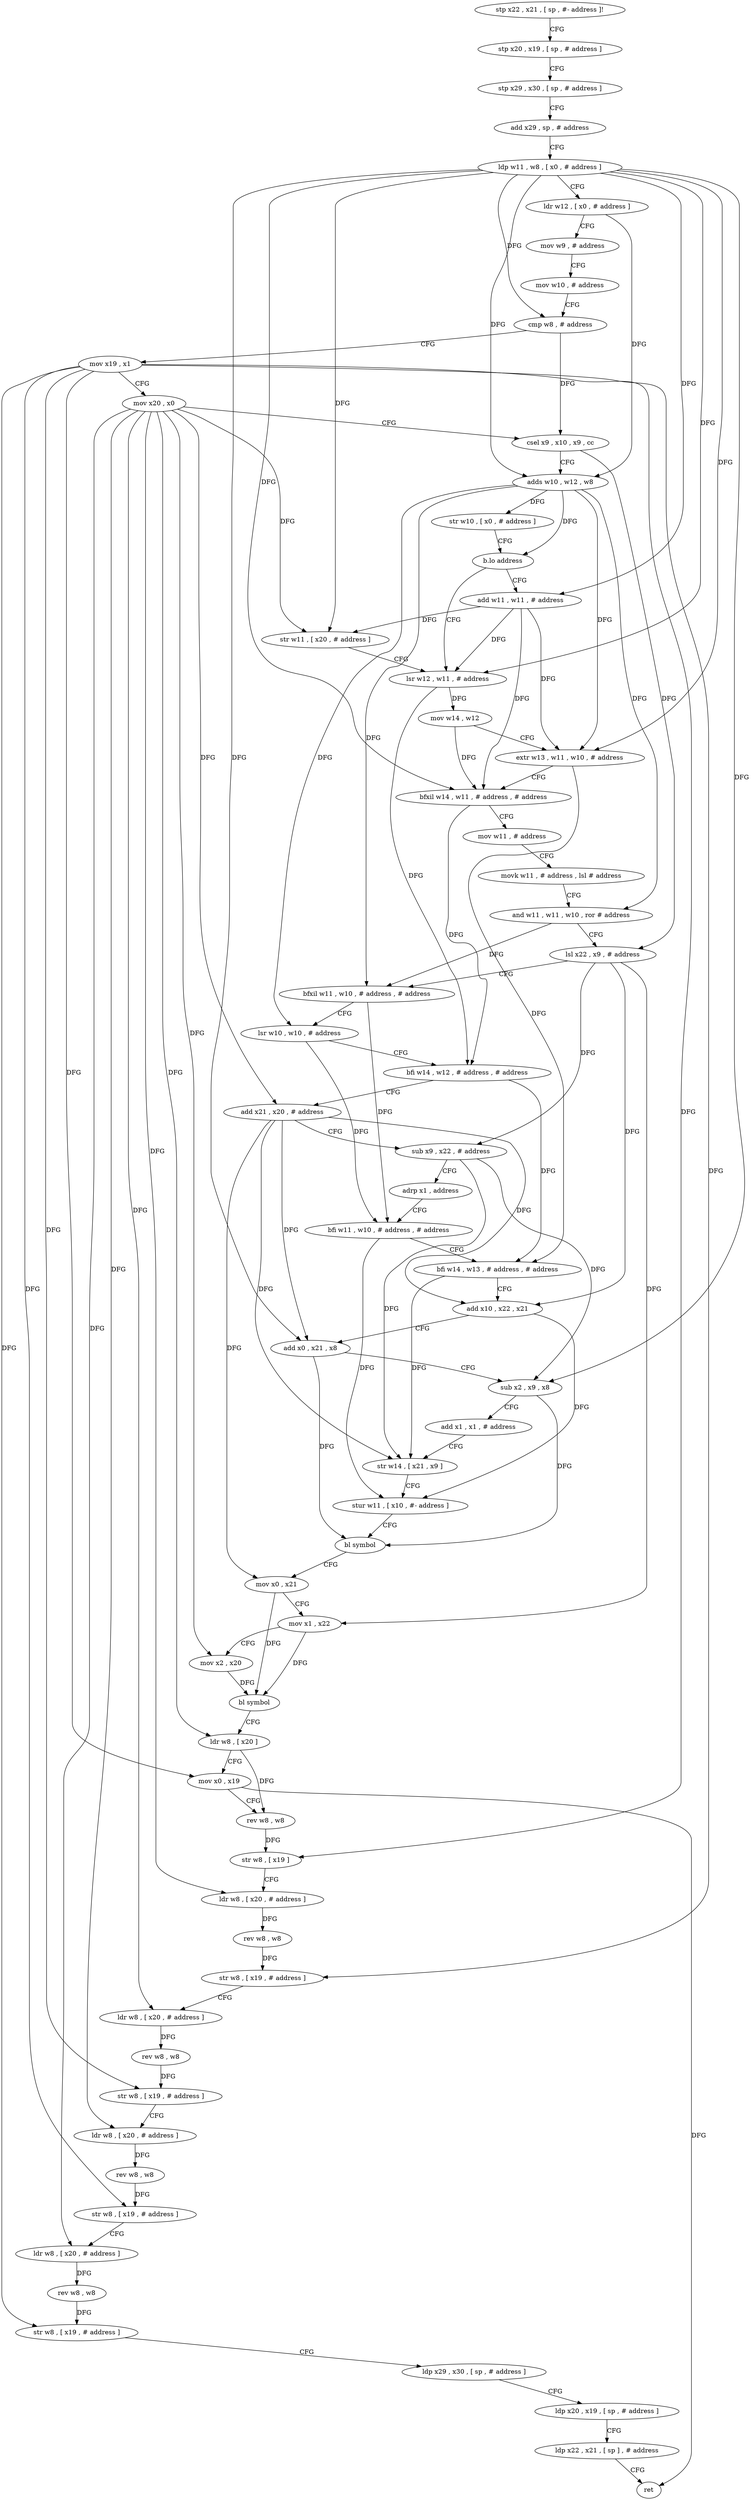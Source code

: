 digraph "func" {
"4224416" [label = "stp x22 , x21 , [ sp , #- address ]!" ]
"4224420" [label = "stp x20 , x19 , [ sp , # address ]" ]
"4224424" [label = "stp x29 , x30 , [ sp , # address ]" ]
"4224428" [label = "add x29 , sp , # address" ]
"4224432" [label = "ldp w11 , w8 , [ x0 , # address ]" ]
"4224436" [label = "ldr w12 , [ x0 , # address ]" ]
"4224440" [label = "mov w9 , # address" ]
"4224444" [label = "mov w10 , # address" ]
"4224448" [label = "cmp w8 , # address" ]
"4224452" [label = "mov x19 , x1" ]
"4224456" [label = "mov x20 , x0" ]
"4224460" [label = "csel x9 , x10 , x9 , cc" ]
"4224464" [label = "adds w10 , w12 , w8" ]
"4224468" [label = "str w10 , [ x0 , # address ]" ]
"4224472" [label = "b.lo address" ]
"4224484" [label = "lsr w12 , w11 , # address" ]
"4224476" [label = "add w11 , w11 , # address" ]
"4224488" [label = "mov w14 , w12" ]
"4224492" [label = "extr w13 , w11 , w10 , # address" ]
"4224496" [label = "bfxil w14 , w11 , # address , # address" ]
"4224500" [label = "mov w11 , # address" ]
"4224504" [label = "movk w11 , # address , lsl # address" ]
"4224508" [label = "and w11 , w11 , w10 , ror # address" ]
"4224512" [label = "lsl x22 , x9 , # address" ]
"4224516" [label = "bfxil w11 , w10 , # address , # address" ]
"4224520" [label = "lsr w10 , w10 , # address" ]
"4224524" [label = "bfi w14 , w12 , # address , # address" ]
"4224528" [label = "add x21 , x20 , # address" ]
"4224532" [label = "sub x9 , x22 , # address" ]
"4224536" [label = "adrp x1 , address" ]
"4224540" [label = "bfi w11 , w10 , # address , # address" ]
"4224544" [label = "bfi w14 , w13 , # address , # address" ]
"4224548" [label = "add x10 , x22 , x21" ]
"4224552" [label = "add x0 , x21 , x8" ]
"4224556" [label = "sub x2 , x9 , x8" ]
"4224560" [label = "add x1 , x1 , # address" ]
"4224564" [label = "str w14 , [ x21 , x9 ]" ]
"4224568" [label = "stur w11 , [ x10 , #- address ]" ]
"4224572" [label = "bl symbol" ]
"4224576" [label = "mov x0 , x21" ]
"4224580" [label = "mov x1 , x22" ]
"4224584" [label = "mov x2 , x20" ]
"4224588" [label = "bl symbol" ]
"4224592" [label = "ldr w8 , [ x20 ]" ]
"4224596" [label = "mov x0 , x19" ]
"4224600" [label = "rev w8 , w8" ]
"4224604" [label = "str w8 , [ x19 ]" ]
"4224608" [label = "ldr w8 , [ x20 , # address ]" ]
"4224612" [label = "rev w8 , w8" ]
"4224616" [label = "str w8 , [ x19 , # address ]" ]
"4224620" [label = "ldr w8 , [ x20 , # address ]" ]
"4224624" [label = "rev w8 , w8" ]
"4224628" [label = "str w8 , [ x19 , # address ]" ]
"4224632" [label = "ldr w8 , [ x20 , # address ]" ]
"4224636" [label = "rev w8 , w8" ]
"4224640" [label = "str w8 , [ x19 , # address ]" ]
"4224644" [label = "ldr w8 , [ x20 , # address ]" ]
"4224648" [label = "rev w8 , w8" ]
"4224652" [label = "str w8 , [ x19 , # address ]" ]
"4224656" [label = "ldp x29 , x30 , [ sp , # address ]" ]
"4224660" [label = "ldp x20 , x19 , [ sp , # address ]" ]
"4224664" [label = "ldp x22 , x21 , [ sp ] , # address" ]
"4224668" [label = "ret" ]
"4224480" [label = "str w11 , [ x20 , # address ]" ]
"4224416" -> "4224420" [ label = "CFG" ]
"4224420" -> "4224424" [ label = "CFG" ]
"4224424" -> "4224428" [ label = "CFG" ]
"4224428" -> "4224432" [ label = "CFG" ]
"4224432" -> "4224436" [ label = "CFG" ]
"4224432" -> "4224484" [ label = "DFG" ]
"4224432" -> "4224492" [ label = "DFG" ]
"4224432" -> "4224496" [ label = "DFG" ]
"4224432" -> "4224476" [ label = "DFG" ]
"4224432" -> "4224480" [ label = "DFG" ]
"4224432" -> "4224448" [ label = "DFG" ]
"4224432" -> "4224464" [ label = "DFG" ]
"4224432" -> "4224552" [ label = "DFG" ]
"4224432" -> "4224556" [ label = "DFG" ]
"4224436" -> "4224440" [ label = "CFG" ]
"4224436" -> "4224464" [ label = "DFG" ]
"4224440" -> "4224444" [ label = "CFG" ]
"4224444" -> "4224448" [ label = "CFG" ]
"4224448" -> "4224452" [ label = "CFG" ]
"4224448" -> "4224460" [ label = "DFG" ]
"4224452" -> "4224456" [ label = "CFG" ]
"4224452" -> "4224596" [ label = "DFG" ]
"4224452" -> "4224604" [ label = "DFG" ]
"4224452" -> "4224616" [ label = "DFG" ]
"4224452" -> "4224628" [ label = "DFG" ]
"4224452" -> "4224640" [ label = "DFG" ]
"4224452" -> "4224652" [ label = "DFG" ]
"4224456" -> "4224460" [ label = "CFG" ]
"4224456" -> "4224528" [ label = "DFG" ]
"4224456" -> "4224584" [ label = "DFG" ]
"4224456" -> "4224592" [ label = "DFG" ]
"4224456" -> "4224608" [ label = "DFG" ]
"4224456" -> "4224620" [ label = "DFG" ]
"4224456" -> "4224632" [ label = "DFG" ]
"4224456" -> "4224644" [ label = "DFG" ]
"4224456" -> "4224480" [ label = "DFG" ]
"4224460" -> "4224464" [ label = "CFG" ]
"4224460" -> "4224512" [ label = "DFG" ]
"4224464" -> "4224468" [ label = "DFG" ]
"4224464" -> "4224492" [ label = "DFG" ]
"4224464" -> "4224508" [ label = "DFG" ]
"4224464" -> "4224516" [ label = "DFG" ]
"4224464" -> "4224520" [ label = "DFG" ]
"4224464" -> "4224472" [ label = "DFG" ]
"4224468" -> "4224472" [ label = "CFG" ]
"4224472" -> "4224484" [ label = "CFG" ]
"4224472" -> "4224476" [ label = "CFG" ]
"4224484" -> "4224488" [ label = "DFG" ]
"4224484" -> "4224524" [ label = "DFG" ]
"4224476" -> "4224480" [ label = "DFG" ]
"4224476" -> "4224484" [ label = "DFG" ]
"4224476" -> "4224496" [ label = "DFG" ]
"4224476" -> "4224492" [ label = "DFG" ]
"4224488" -> "4224492" [ label = "CFG" ]
"4224488" -> "4224496" [ label = "DFG" ]
"4224492" -> "4224496" [ label = "CFG" ]
"4224492" -> "4224544" [ label = "DFG" ]
"4224496" -> "4224500" [ label = "CFG" ]
"4224496" -> "4224524" [ label = "DFG" ]
"4224500" -> "4224504" [ label = "CFG" ]
"4224504" -> "4224508" [ label = "CFG" ]
"4224508" -> "4224512" [ label = "CFG" ]
"4224508" -> "4224516" [ label = "DFG" ]
"4224512" -> "4224516" [ label = "CFG" ]
"4224512" -> "4224532" [ label = "DFG" ]
"4224512" -> "4224548" [ label = "DFG" ]
"4224512" -> "4224580" [ label = "DFG" ]
"4224516" -> "4224520" [ label = "CFG" ]
"4224516" -> "4224540" [ label = "DFG" ]
"4224520" -> "4224524" [ label = "CFG" ]
"4224520" -> "4224540" [ label = "DFG" ]
"4224524" -> "4224528" [ label = "CFG" ]
"4224524" -> "4224544" [ label = "DFG" ]
"4224528" -> "4224532" [ label = "CFG" ]
"4224528" -> "4224548" [ label = "DFG" ]
"4224528" -> "4224552" [ label = "DFG" ]
"4224528" -> "4224564" [ label = "DFG" ]
"4224528" -> "4224576" [ label = "DFG" ]
"4224532" -> "4224536" [ label = "CFG" ]
"4224532" -> "4224556" [ label = "DFG" ]
"4224532" -> "4224564" [ label = "DFG" ]
"4224536" -> "4224540" [ label = "CFG" ]
"4224540" -> "4224544" [ label = "CFG" ]
"4224540" -> "4224568" [ label = "DFG" ]
"4224544" -> "4224548" [ label = "CFG" ]
"4224544" -> "4224564" [ label = "DFG" ]
"4224548" -> "4224552" [ label = "CFG" ]
"4224548" -> "4224568" [ label = "DFG" ]
"4224552" -> "4224556" [ label = "CFG" ]
"4224552" -> "4224572" [ label = "DFG" ]
"4224556" -> "4224560" [ label = "CFG" ]
"4224556" -> "4224572" [ label = "DFG" ]
"4224560" -> "4224564" [ label = "CFG" ]
"4224564" -> "4224568" [ label = "CFG" ]
"4224568" -> "4224572" [ label = "CFG" ]
"4224572" -> "4224576" [ label = "CFG" ]
"4224576" -> "4224580" [ label = "CFG" ]
"4224576" -> "4224588" [ label = "DFG" ]
"4224580" -> "4224584" [ label = "CFG" ]
"4224580" -> "4224588" [ label = "DFG" ]
"4224584" -> "4224588" [ label = "DFG" ]
"4224588" -> "4224592" [ label = "CFG" ]
"4224592" -> "4224596" [ label = "CFG" ]
"4224592" -> "4224600" [ label = "DFG" ]
"4224596" -> "4224600" [ label = "CFG" ]
"4224596" -> "4224668" [ label = "DFG" ]
"4224600" -> "4224604" [ label = "DFG" ]
"4224604" -> "4224608" [ label = "CFG" ]
"4224608" -> "4224612" [ label = "DFG" ]
"4224612" -> "4224616" [ label = "DFG" ]
"4224616" -> "4224620" [ label = "CFG" ]
"4224620" -> "4224624" [ label = "DFG" ]
"4224624" -> "4224628" [ label = "DFG" ]
"4224628" -> "4224632" [ label = "CFG" ]
"4224632" -> "4224636" [ label = "DFG" ]
"4224636" -> "4224640" [ label = "DFG" ]
"4224640" -> "4224644" [ label = "CFG" ]
"4224644" -> "4224648" [ label = "DFG" ]
"4224648" -> "4224652" [ label = "DFG" ]
"4224652" -> "4224656" [ label = "CFG" ]
"4224656" -> "4224660" [ label = "CFG" ]
"4224660" -> "4224664" [ label = "CFG" ]
"4224664" -> "4224668" [ label = "CFG" ]
"4224480" -> "4224484" [ label = "CFG" ]
}
